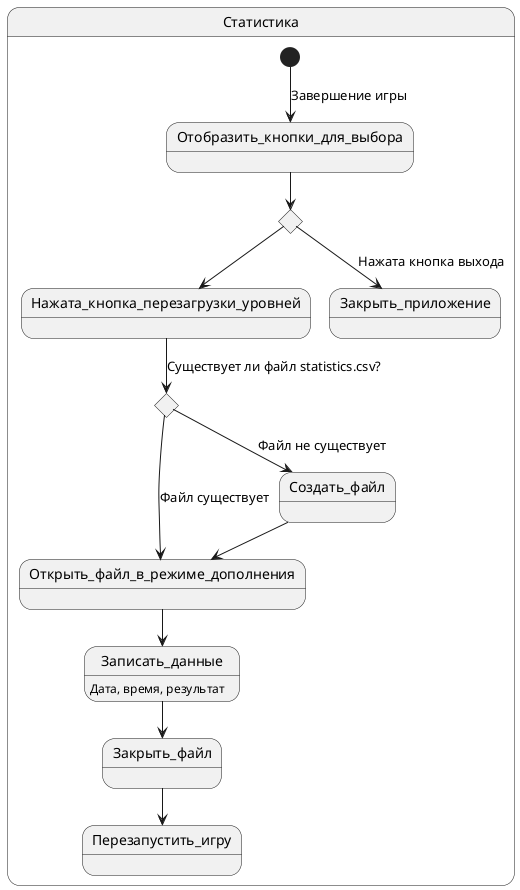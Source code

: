 @startuml
state "Статистика" as Statistics {
  [*] --> Отобразить_кнопки_для_выбора : Завершение игры
  state choice1 <<choice>>
  state choice2 <<choice>>
  Отобразить_кнопки_для_выбора --> choice1
  choice1 --> Нажата_кнопка_перезагрузки_уровней
  Нажата_кнопка_перезагрузки_уровней --> choice2: Существует ли файл statistics.csv?
  choice2 ---> Открыть_файл_в_режиме_дополнения : Файл существует
  choice2 --> Создать_файл :  Файл не существует
  Создать_файл --> Открыть_файл_в_режиме_дополнения
  Открыть_файл_в_режиме_дополнения --> Записать_данные
  Записать_данные : Дата, время, результат
  Записать_данные --> Закрыть_файл
  Закрыть_файл --> Перезапустить_игру
  choice1 --> Закрыть_приложение : Нажата кнопка выхода
}
@enduml
